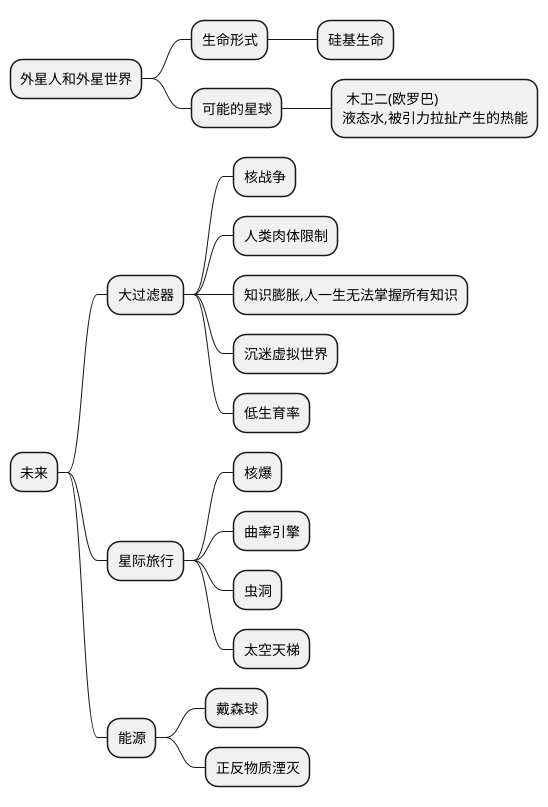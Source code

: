 @startmindmap 未来
* 外星人和外星世界
** 生命形式
*** 硅基生命
** 可能的星球
***: 木卫二(欧罗巴)
液态水,被引力拉扯产生的热能;


* 未来
** 大过滤器
*** 核战争
*** 人类肉体限制
*** 知识膨胀,人一生无法掌握所有知识
*** 沉迷虚拟世界
*** 低生育率

** 星际旅行
*** 核爆
*** 曲率引擎
*** 虫洞
*** 太空天梯

** 能源
*** 戴森球
*** 正反物质湮灭

@endmindmap